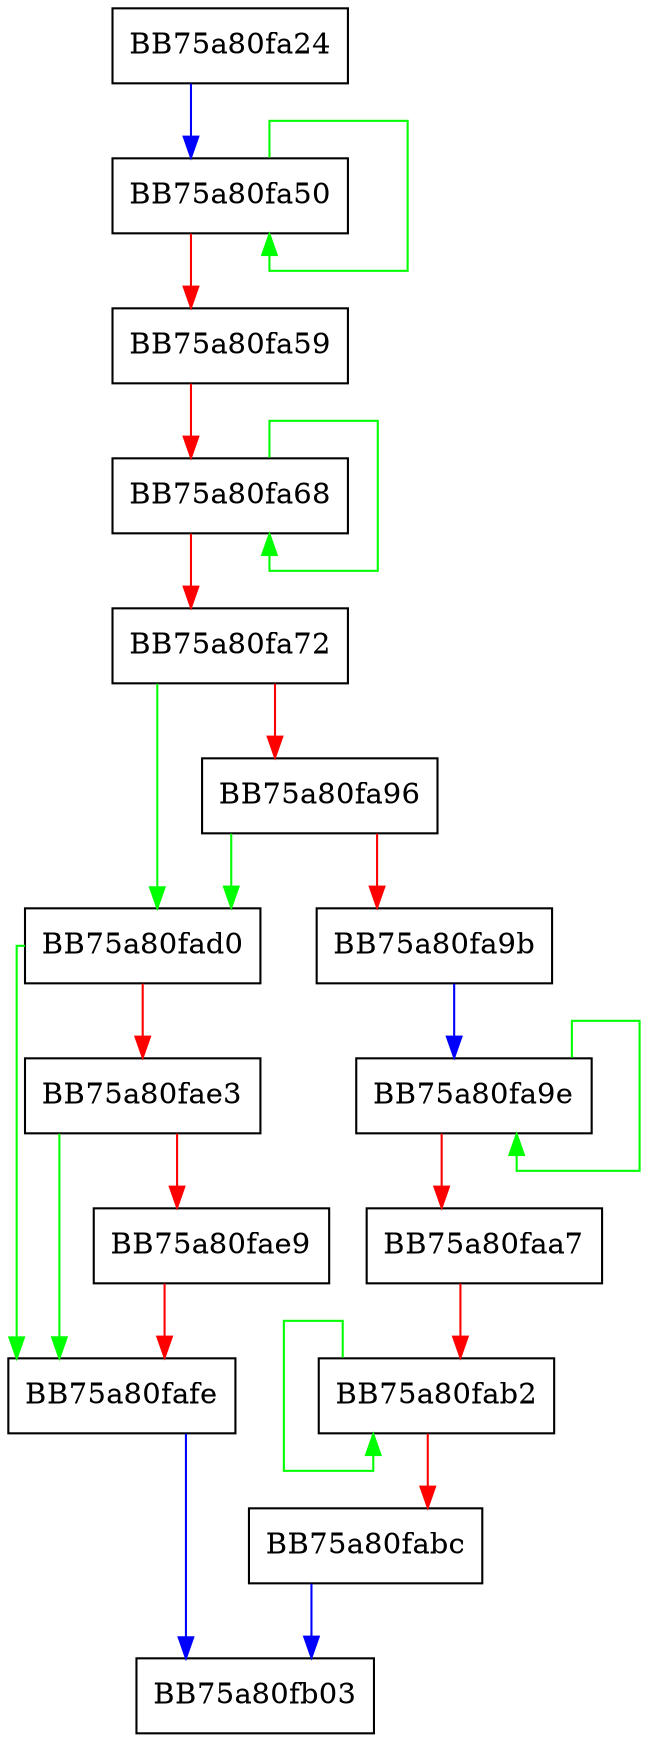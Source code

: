 digraph InitNew {
  node [shape="box"];
  graph [splines=ortho];
  BB75a80fa24 -> BB75a80fa50 [color="blue"];
  BB75a80fa50 -> BB75a80fa50 [color="green"];
  BB75a80fa50 -> BB75a80fa59 [color="red"];
  BB75a80fa59 -> BB75a80fa68 [color="red"];
  BB75a80fa68 -> BB75a80fa68 [color="green"];
  BB75a80fa68 -> BB75a80fa72 [color="red"];
  BB75a80fa72 -> BB75a80fad0 [color="green"];
  BB75a80fa72 -> BB75a80fa96 [color="red"];
  BB75a80fa96 -> BB75a80fad0 [color="green"];
  BB75a80fa96 -> BB75a80fa9b [color="red"];
  BB75a80fa9b -> BB75a80fa9e [color="blue"];
  BB75a80fa9e -> BB75a80fa9e [color="green"];
  BB75a80fa9e -> BB75a80faa7 [color="red"];
  BB75a80faa7 -> BB75a80fab2 [color="red"];
  BB75a80fab2 -> BB75a80fab2 [color="green"];
  BB75a80fab2 -> BB75a80fabc [color="red"];
  BB75a80fabc -> BB75a80fb03 [color="blue"];
  BB75a80fad0 -> BB75a80fafe [color="green"];
  BB75a80fad0 -> BB75a80fae3 [color="red"];
  BB75a80fae3 -> BB75a80fafe [color="green"];
  BB75a80fae3 -> BB75a80fae9 [color="red"];
  BB75a80fae9 -> BB75a80fafe [color="red"];
  BB75a80fafe -> BB75a80fb03 [color="blue"];
}